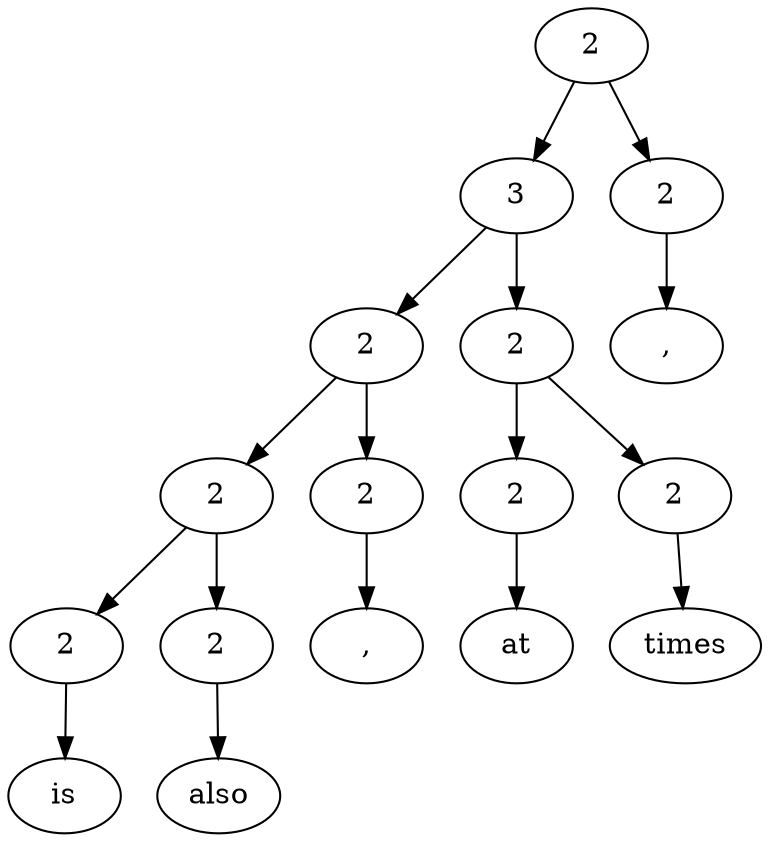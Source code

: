 digraph G{Node0 [label="2"]
Node0 -> Node1
Node0 -> Node15
Node1 [label="3"]
Node1 -> Node2
Node1 -> Node10
Node15 [label="2"]
Node15 -> Node16
Node2 [label="2"]
Node2 -> Node3
Node2 -> Node8
Node10 [label="2"]
Node10 -> Node11
Node10 -> Node13
Node16 [label=","]
Node3 [label="2"]
Node3 -> Node4
Node3 -> Node6
Node8 [label="2"]
Node8 -> Node9
Node11 [label="2"]
Node11 -> Node12
Node13 [label="2"]
Node13 -> Node14
Node4 [label="2"]
Node4 -> Node5
Node6 [label="2"]
Node6 -> Node7
Node9 [label=","]
Node12 [label="at"]
Node14 [label="times"]
Node5 [label="is"]
Node7 [label="also"]
}